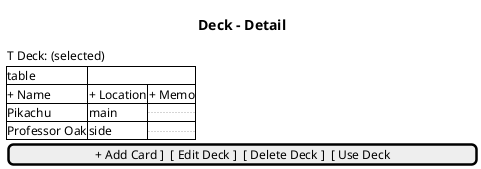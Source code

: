 @startuml
title Deck - Detail

salt
{
  {T Deck: (selected)}
  {#table
    + Name | + Location | + Memo
    Pikachu | main | ...
    Professor Oak | side | ...
  }
  [ + Add Card ]  [ Edit Deck ]  [ Delete Deck ]  [ Use Deck ]
}

@enduml

